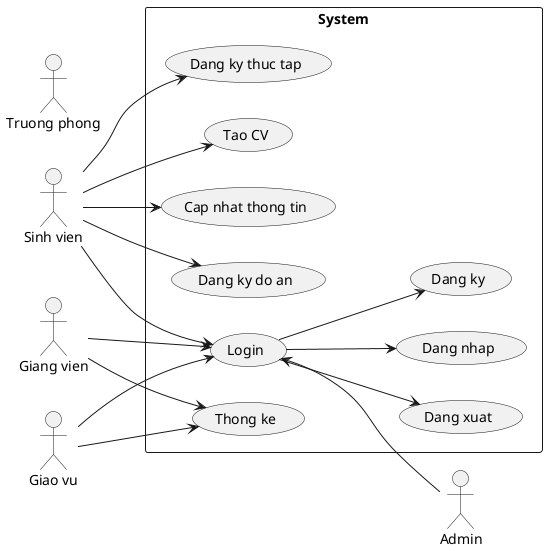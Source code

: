 @startuml usecase

left to right direction
actor "Sinh vien" as sv
actor "Giang vien" as gv
actor "Giao vu" as giv
actor "Truong phong" as tp

rectangle System {
  usecase "Login" as lg 
  usecase "Dang nhap" as dn 
  usecase "Dang ky" as dk 
  usecase "Dang xuat" as dx 
  lg --> dn
  lg --> dk 
  lg --> dx

  usecase "Cap nhat thong tin" as update
  usecase "Thong ke" as prop 
  usecase "Dang ky do an" as register
  usecase "Dang ky thuc tap" as logwork
  usecase "Tao CV" as CV
}
giv --> lg
giv --> prop

gv --> lg
gv --> prop

sv --> lg
sv --> update
sv --> register
sv --> logwork
sv --> CV

actor "Admin" as ad
lg <-- ad
@enduml
